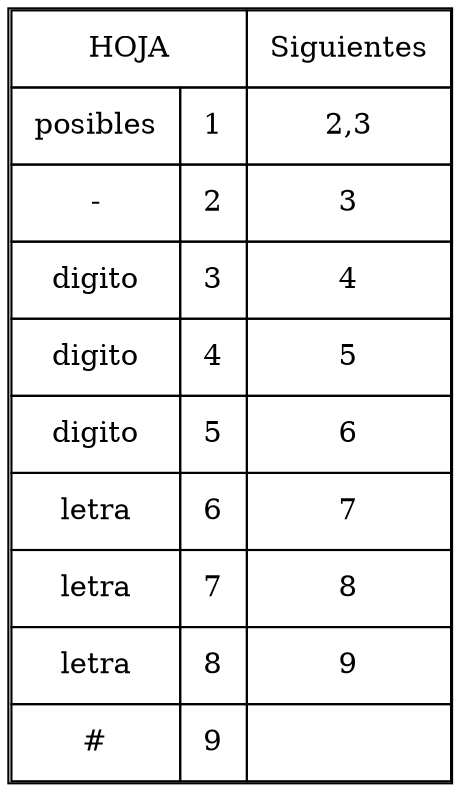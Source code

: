 digraph grafica{
rankdir=LR;
forcelabels= true;
node [shape = plain];
nodo36 [label = <<table border = '1' cellboder = '1' cellspacing='0' cellpadding='10'>
<tr>
<td COLSPAN='2'>HOJA</td>
<td>Siguientes</td>
</tr>
<tr>
<td>posibles</td>
<td>1</td>
<td>2,3</td>
</tr>
<tr>
<td>-</td>
<td>2</td>
<td>3</td>
</tr>
<tr>
<td>digito</td>
<td>3</td>
<td>4</td>
</tr>
<tr>
<td>digito</td>
<td>4</td>
<td>5</td>
</tr>
<tr>
<td>digito</td>
<td>5</td>
<td>6</td>
</tr>
<tr>
<td>letra</td>
<td>6</td>
<td>7</td>
</tr>
<tr>
<td>letra</td>
<td>7</td>
<td>8</td>
</tr>
<tr>
<td>letra</td>
<td>8</td>
<td>9</td>
</tr>
<tr>
<td>#</td>
<td>9</td>
<td></td>
</tr>
</table>>];

}